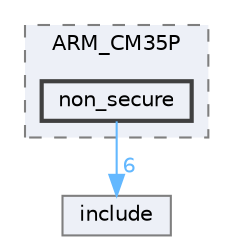 digraph "D:/Projects/Raspberrypi_pico/pico_freertos_final/freertos_pico2/pico_freertos/FreeRTOS-Kernel/portable/IAR/ARM_CM35P/non_secure"
{
 // LATEX_PDF_SIZE
  bgcolor="transparent";
  edge [fontname=Helvetica,fontsize=10,labelfontname=Helvetica,labelfontsize=10];
  node [fontname=Helvetica,fontsize=10,shape=box,height=0.2,width=0.4];
  compound=true
  subgraph clusterdir_108ffa99e00b53658f20833a6a7fea33 {
    graph [ bgcolor="#edf0f7", pencolor="grey50", label="ARM_CM35P", fontname=Helvetica,fontsize=10 style="filled,dashed", URL="dir_108ffa99e00b53658f20833a6a7fea33.html",tooltip=""]
  dir_813bb53f97f54a3a49498ae629bbfa00 [label="non_secure", fillcolor="#edf0f7", color="grey25", style="filled,bold", URL="dir_813bb53f97f54a3a49498ae629bbfa00.html",tooltip=""];
  }
  dir_c69ece34c3f150cb2c6f1098178b172a [label="include", fillcolor="#edf0f7", color="grey50", style="filled", URL="dir_c69ece34c3f150cb2c6f1098178b172a.html",tooltip=""];
  dir_813bb53f97f54a3a49498ae629bbfa00->dir_c69ece34c3f150cb2c6f1098178b172a [headlabel="6", labeldistance=1.5 headhref="dir_000164_000125.html" href="dir_000164_000125.html" color="steelblue1" fontcolor="steelblue1"];
}
